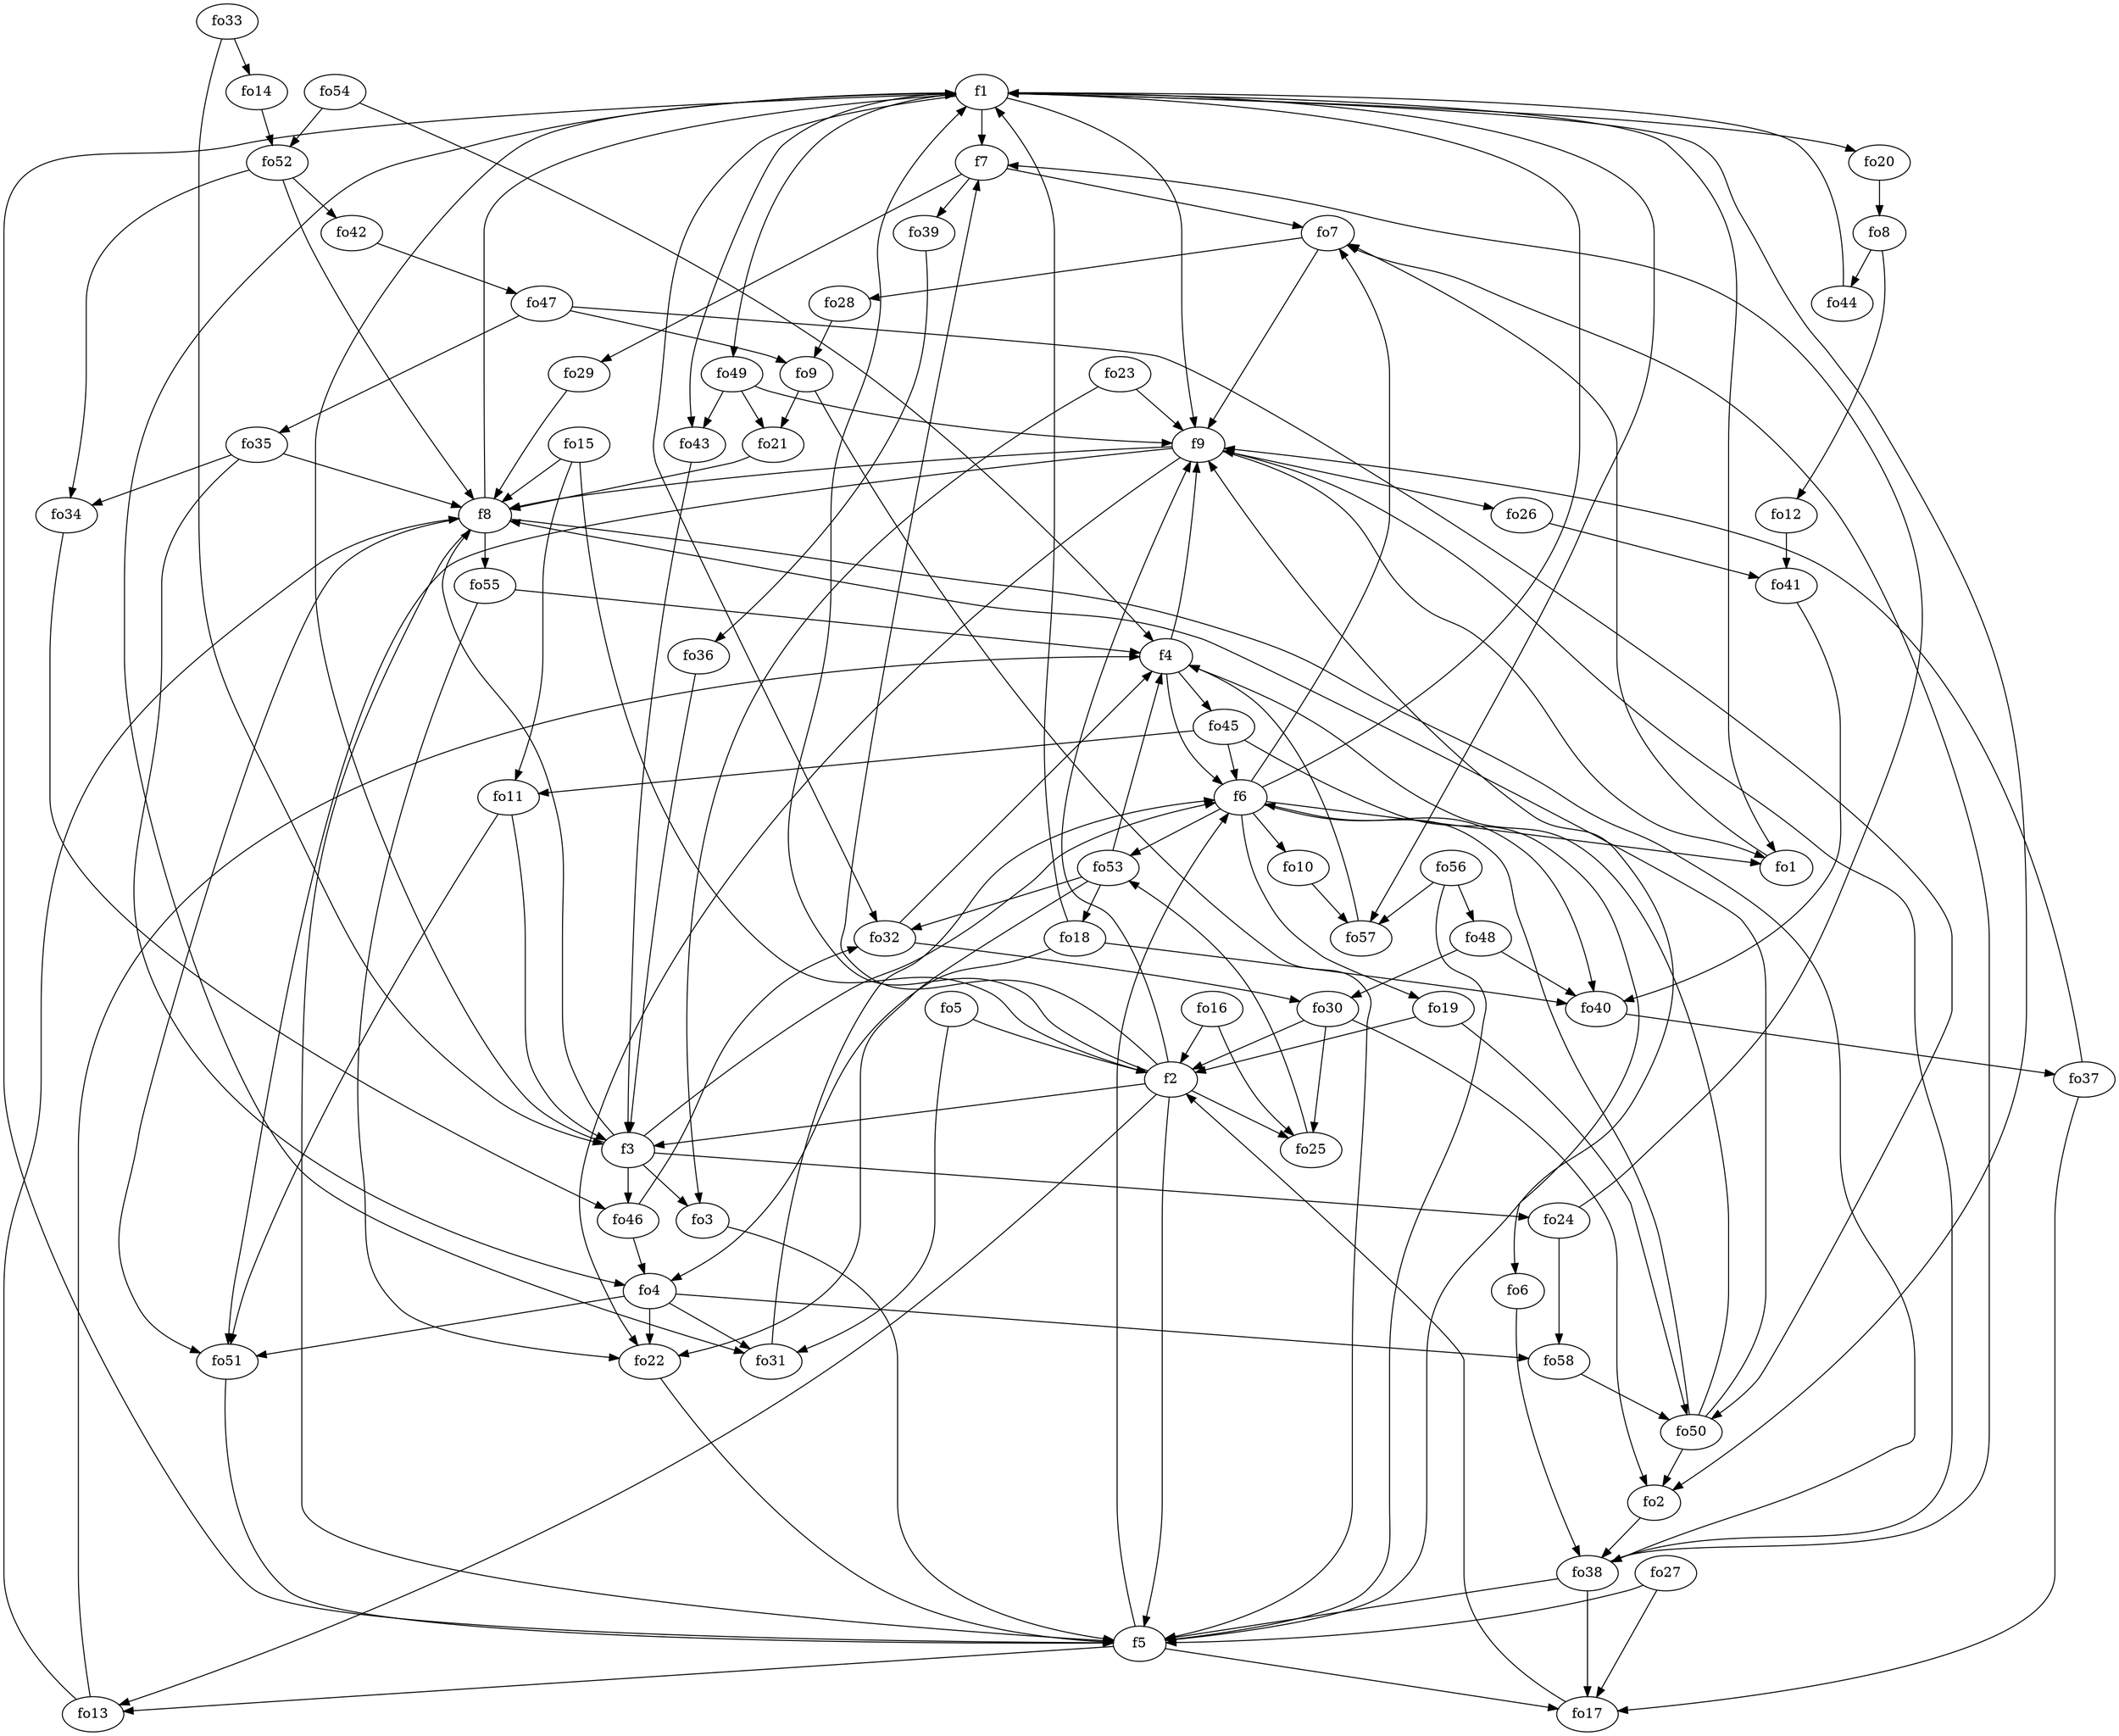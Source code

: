 strict digraph  {
f1;
f2;
f3;
f4;
f5;
f6;
f7;
f8;
f9;
fo1;
fo2;
fo3;
fo4;
fo5;
fo6;
fo7;
fo8;
fo9;
fo10;
fo11;
fo12;
fo13;
fo14;
fo15;
fo16;
fo17;
fo18;
fo19;
fo20;
fo21;
fo22;
fo23;
fo24;
fo25;
fo26;
fo27;
fo28;
fo29;
fo30;
fo31;
fo32;
fo33;
fo34;
fo35;
fo36;
fo37;
fo38;
fo39;
fo40;
fo41;
fo42;
fo43;
fo44;
fo45;
fo46;
fo47;
fo48;
fo49;
fo50;
fo51;
fo52;
fo53;
fo54;
fo55;
fo56;
fo57;
fo58;
f1 -> f7  [weight=2];
f1 -> fo32  [weight=2];
f1 -> fo1  [weight=2];
f1 -> fo20  [weight=2];
f1 -> fo2  [weight=2];
f1 -> fo49  [weight=2];
f1 -> fo57  [weight=2];
f1 -> f9  [weight=2];
f1 -> fo43  [weight=2];
f1 -> fo31  [weight=2];
f2 -> f7  [weight=2];
f2 -> f9  [weight=2];
f2 -> fo13  [weight=2];
f2 -> f5  [weight=2];
f2 -> f3  [weight=2];
f2 -> fo25  [weight=2];
f2 -> f1  [weight=2];
f3 -> f8  [weight=2];
f3 -> f6  [weight=2];
f3 -> fo46  [weight=2];
f3 -> fo3  [weight=2];
f3 -> f1  [weight=2];
f3 -> fo24  [weight=2];
f4 -> f6  [weight=2];
f4 -> f9  [weight=2];
f4 -> fo45  [weight=2];
f5 -> f6  [weight=2];
f5 -> f9  [weight=2];
f5 -> fo17  [weight=2];
f5 -> fo13  [weight=2];
f5 -> f1  [weight=2];
f6 -> f1  [weight=2];
f6 -> fo10  [weight=2];
f6 -> fo19  [weight=2];
f6 -> fo53  [weight=2];
f6 -> fo7  [weight=2];
f6 -> fo1  [weight=2];
f6 -> fo40  [weight=2];
f7 -> fo29  [weight=2];
f7 -> fo7  [weight=2];
f7 -> fo39  [weight=2];
f8 -> fo38  [weight=2];
f8 -> f1  [weight=2];
f8 -> fo51  [weight=2];
f8 -> f5  [weight=2];
f8 -> fo55  [weight=2];
f9 -> fo26  [weight=2];
f9 -> fo1  [weight=2];
f9 -> fo22  [weight=2];
f9 -> f8  [weight=2];
f9 -> fo51  [weight=2];
fo1 -> fo7  [weight=2];
fo2 -> fo38  [weight=2];
fo3 -> f5  [weight=2];
fo4 -> fo51  [weight=2];
fo4 -> fo31  [weight=2];
fo4 -> fo58  [weight=2];
fo4 -> fo22  [weight=2];
fo5 -> f2  [weight=2];
fo5 -> fo31  [weight=2];
fo6 -> fo38  [weight=2];
fo7 -> f9  [weight=2];
fo7 -> fo28  [weight=2];
fo8 -> fo12  [weight=2];
fo8 -> fo44  [weight=2];
fo9 -> fo21  [weight=2];
fo9 -> f5  [weight=2];
fo10 -> fo57  [weight=2];
fo11 -> fo51  [weight=2];
fo11 -> f3  [weight=2];
fo12 -> fo41  [weight=2];
fo13 -> f4  [weight=2];
fo13 -> f8  [weight=2];
fo14 -> fo52  [weight=2];
fo15 -> f8  [weight=2];
fo15 -> fo11  [weight=2];
fo15 -> f2  [weight=2];
fo16 -> f2  [weight=2];
fo16 -> fo25  [weight=2];
fo17 -> f2  [weight=2];
fo18 -> fo40  [weight=2];
fo18 -> fo4  [weight=2];
fo18 -> f1  [weight=2];
fo19 -> f2  [weight=2];
fo19 -> fo50  [weight=2];
fo20 -> fo8  [weight=2];
fo21 -> f8  [weight=2];
fo22 -> f5  [weight=2];
fo23 -> fo3  [weight=2];
fo23 -> f9  [weight=2];
fo24 -> f7  [weight=2];
fo24 -> fo58  [weight=2];
fo25 -> fo53  [weight=2];
fo26 -> fo41  [weight=2];
fo27 -> fo17  [weight=2];
fo27 -> f5  [weight=2];
fo28 -> fo9  [weight=2];
fo29 -> f8  [weight=2];
fo30 -> fo2  [weight=2];
fo30 -> f2  [weight=2];
fo30 -> fo25  [weight=2];
fo31 -> f6  [weight=2];
fo32 -> fo30  [weight=2];
fo32 -> f4  [weight=2];
fo33 -> fo14  [weight=2];
fo33 -> f3  [weight=2];
fo34 -> fo46  [weight=2];
fo35 -> fo34  [weight=2];
fo35 -> f8  [weight=2];
fo35 -> fo4  [weight=2];
fo36 -> f3  [weight=2];
fo37 -> f9  [weight=2];
fo37 -> fo17  [weight=2];
fo38 -> f9  [weight=2];
fo38 -> fo7  [weight=2];
fo38 -> fo17  [weight=2];
fo38 -> f5  [weight=2];
fo39 -> fo36  [weight=2];
fo40 -> fo37  [weight=2];
fo41 -> fo40  [weight=2];
fo42 -> fo47  [weight=2];
fo43 -> f3  [weight=2];
fo44 -> f1  [weight=2];
fo45 -> f6  [weight=2];
fo45 -> fo11  [weight=2];
fo45 -> fo6  [weight=2];
fo46 -> fo32  [weight=2];
fo46 -> fo4  [weight=2];
fo47 -> fo9  [weight=2];
fo47 -> fo50  [weight=2];
fo47 -> fo35  [weight=2];
fo48 -> fo40  [weight=2];
fo48 -> fo30  [weight=2];
fo49 -> fo21  [weight=2];
fo49 -> fo43  [weight=2];
fo49 -> f9  [weight=2];
fo50 -> f8  [weight=2];
fo50 -> f4  [weight=2];
fo50 -> fo2  [weight=2];
fo50 -> f6  [weight=2];
fo51 -> f5  [weight=2];
fo52 -> fo42  [weight=2];
fo52 -> fo34  [weight=2];
fo52 -> f8  [weight=2];
fo53 -> fo32  [weight=2];
fo53 -> f4  [weight=2];
fo53 -> fo18  [weight=2];
fo53 -> fo22  [weight=2];
fo54 -> f4  [weight=2];
fo54 -> fo52  [weight=2];
fo55 -> fo22  [weight=2];
fo55 -> f4  [weight=2];
fo56 -> f5  [weight=2];
fo56 -> fo48  [weight=2];
fo56 -> fo57  [weight=2];
fo57 -> f4  [weight=2];
fo58 -> fo50  [weight=2];
}
